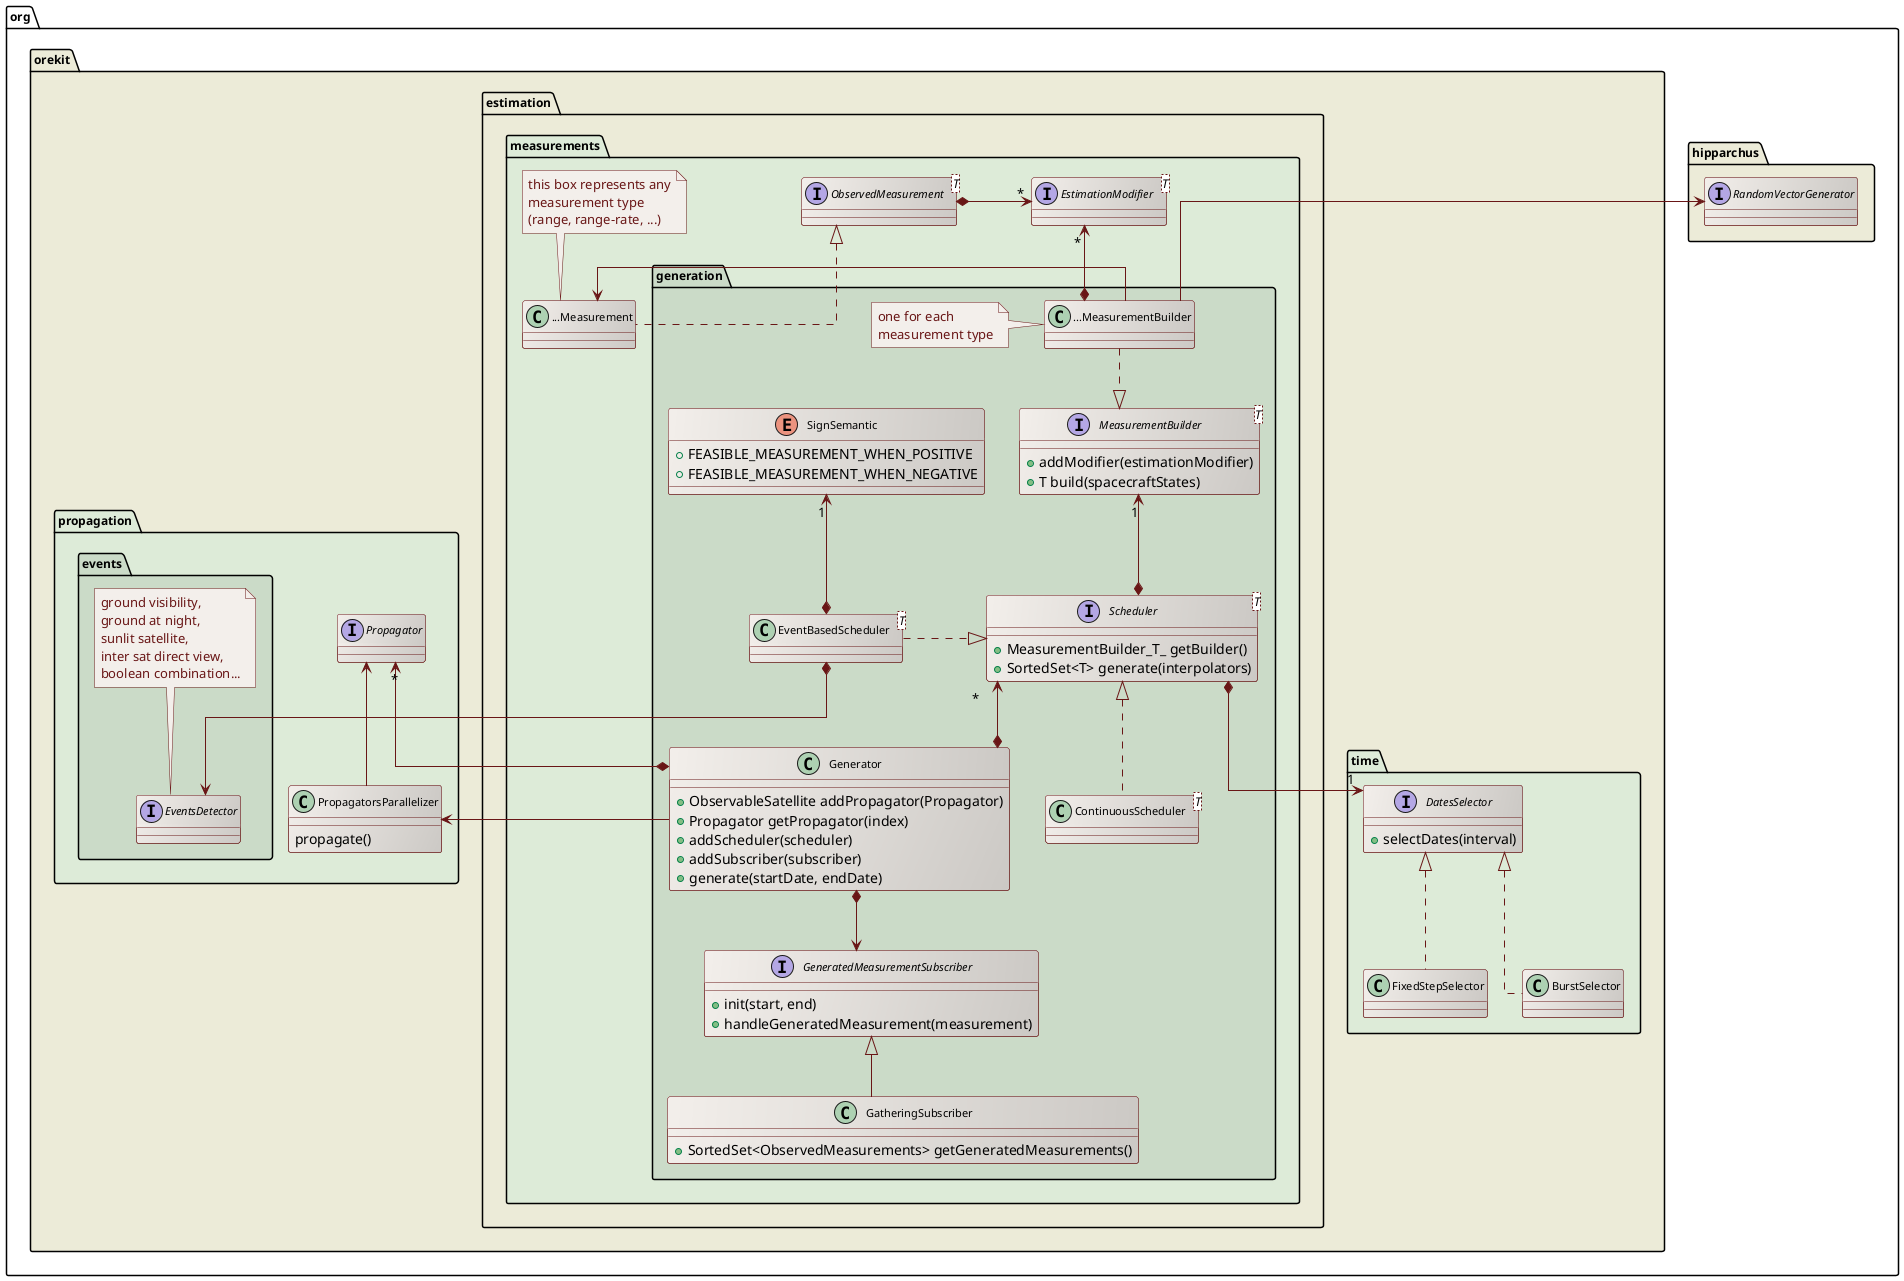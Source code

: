 ' Copyright 2002-2024 CS GROUP
' Licensed to CS GROUP (CS) under one or more
' contributor license agreements.  See the NOTICE file distributed with
' this work for additional information regarding copyright ownership.
' CS licenses this file to You under the Apache License, Version 2.0
' (the "License"); you may not use this file except in compliance with
' the License.  You may obtain a copy of the License at
'
'   http://www.apache.org/licenses/LICENSE-2.0
'
' Unless required by applicable law or agreed to in writing, software
' distributed under the License is distributed on an "AS IS" BASIS,
' WITHOUT WARRANTIES OR CONDITIONS OF ANY KIND, either express or implied.
' See the License for the specific language governing permissions and
' limitations under the License.
 
@startuml

  skinparam svek                  true
  skinparam ClassBackgroundColor  #F3EFEB/CCC9C5
  skinparam ClassArrowColor       #691616
  skinparam ClassBorderColor      #691616
  skinparam NoteBackgroundColor   #F3EFEB
  skinparam NoteBorderColor       #691616
  skinparam NoteFontColor         #691616
  skinparam ClassFontSize         11
  skinparam PackageFontSize       12
  skinparam linetype              ortho

  package org.hipparchus #ECEBD8 {
      interface RandomVectorGenerator
  }

  package org.orekit #ECEBD8 {

    package propagation #DDEBD8 {

      package events #CBDBC8 {
        interface EventsDetector
        note top
          ground visibility,
          ground at night,
          sunlit satellite,
          inter sat direct view,
          boolean combination...
        end note
      }

      interface Propagator
      class PropagatorsParallelizer {
        propagate()
      }
      Propagator <-- PropagatorsParallelizer

    }

    package time #DDEBD8 {
        interface DatesSelector {
          +selectDates(interval)
        }
        class FixedStepSelector
        class BurstSelector


        DatesSelector <|.. FixedStepSelector
        DatesSelector <|.. BurstSelector
    }

    package estimation.measurements #DDEBD8 {

      package generation #CBDBC8 {

        interface "MeasurementBuilder<T>" as MeasurementBuilder_T_ {
          +addModifier(estimationModifier)
          +T build(spacecraftStates)
        }

        class "...MeasurementBuilder" as XXXMeasurementBuilder
        note left
          one for each
          measurement type
        end note

        class Generator {
          +ObservableSatellite addPropagator(Propagator)
          +Propagator getPropagator(index)
          +addScheduler(scheduler)
          +addSubscriber(subscriber)
          +generate(startDate, endDate)
        }

        enum SignSemantic {
          +FEASIBLE_MEASUREMENT_WHEN_POSITIVE
          +FEASIBLE_MEASUREMENT_WHEN_NEGATIVE
        }
        class "EventBasedScheduler<T>" as EventBasedScheduler_T_
        class "ContinuousScheduler<T>" as ContinuousScheduler_T_

        interface "Scheduler<T>" as Scheduler_T_ {
          +MeasurementBuilder_T_ getBuilder()
          +SortedSet<T> generate(interpolators)
        }

        interface GeneratedMeasurementSubscriber {
          +init(start, end)
          +handleGeneratedMeasurement(measurement)
        }

        class GatheringSubscriber {
          +SortedSet<ObservedMeasurements> getGeneratedMeasurements()
        }

        XXXMeasurementBuilder       ..|>          MeasurementBuilder_T_
        MeasurementBuilder_T_ "1" <--* Scheduler_T_
        RandomVectorGenerator <-- XXXMeasurementBuilder
        SignSemantic "1" <--* EventBasedScheduler_T_
        Scheduler_T_ <|.left. EventBasedScheduler_T_
        Scheduler_T_ <|.. ContinuousScheduler_T_
        Scheduler_T_ "*" <--* Generator
        Generator *--> GeneratedMeasurementSubscriber
        GeneratedMeasurementSubscriber <|-- GatheringSubscriber
        EventsDetector <--* EventBasedScheduler_T_
  
        Generator --> PropagatorsParallelizer
        Propagator "*" <--* Generator

      }

      interface "EstimationModifier<T>" as EstimationModifier_T_
      interface "ObservedMeasurement<T>" as ObservedMeasurement_T_
      class "...Measurement" as XXXMeasurement
      note top
        this box represents any
        measurement type
        (range, range-rate, ...)
      end note

 
      EstimationModifier_T_  "*" <-left-*      ObservedMeasurement_T_ 
      ObservedMeasurement_T_     <|..          XXXMeasurement
      XXXMeasurement <-left- XXXMeasurementBuilder
      EstimationModifier_T_ "*" <--* XXXMeasurementBuilder 

      Scheduler_T_ *--> "1" DatesSelector
    }

  }

@enduml
